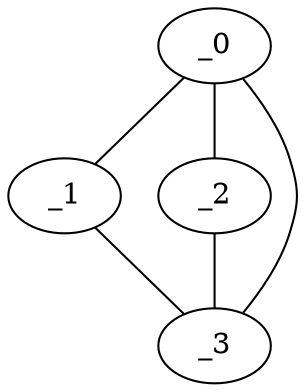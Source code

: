 graph "obj95__130.gxl" {
	_0	 [x=101,
		y=39];
	_1	 [x=118,
		y=49];
	_0 -- _1	 [valence=1];
	_2	 [x=127,
		y=1];
	_0 -- _2	 [valence=1];
	_3	 [x=127,
		y=43];
	_0 -- _3	 [valence=1];
	_1 -- _3	 [valence=1];
	_2 -- _3	 [valence=1];
}
